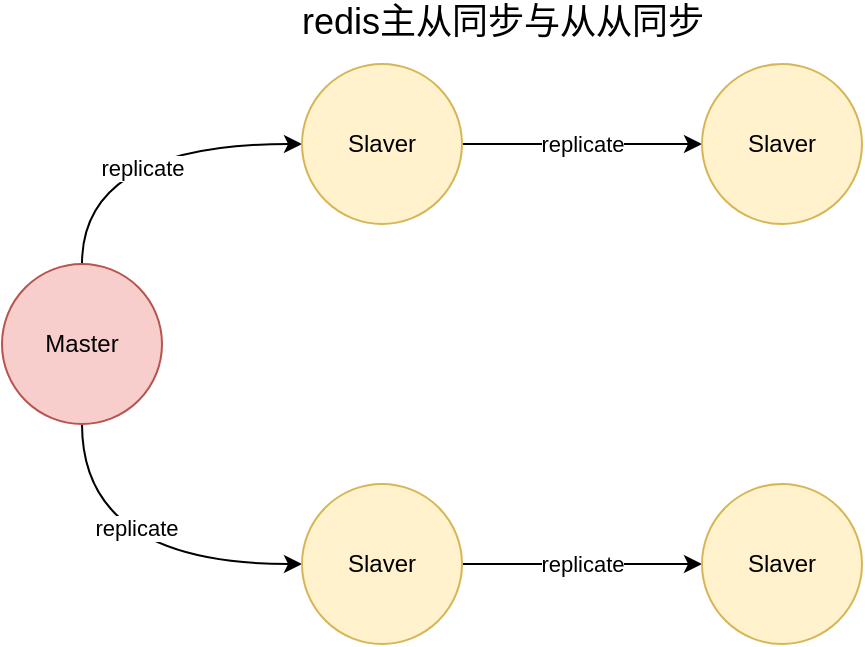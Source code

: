<mxfile version="13.10.6" type="github">
  <diagram id="9yFVqNlwCsdv33wXGpsy" name="第 1 页">
    <mxGraphModel dx="782" dy="437" grid="1" gridSize="10" guides="1" tooltips="1" connect="1" arrows="1" fold="1" page="1" pageScale="1" pageWidth="1600" pageHeight="900" math="0" shadow="0">
      <root>
        <mxCell id="0" />
        <mxCell id="1" parent="0" />
        <mxCell id="VTMaBM5SVqlO5lvaNQLv-6" style="edgeStyle=orthogonalEdgeStyle;curved=1;rounded=0;orthogonalLoop=1;jettySize=auto;html=1;entryX=0;entryY=0.5;entryDx=0;entryDy=0;" edge="1" parent="1" source="VTMaBM5SVqlO5lvaNQLv-1" target="VTMaBM5SVqlO5lvaNQLv-2">
          <mxGeometry relative="1" as="geometry">
            <Array as="points">
              <mxPoint x="130" y="111" />
            </Array>
          </mxGeometry>
        </mxCell>
        <mxCell id="VTMaBM5SVqlO5lvaNQLv-7" value="replicate" style="edgeLabel;html=1;align=center;verticalAlign=middle;resizable=0;points=[];" vertex="1" connectable="0" parent="VTMaBM5SVqlO5lvaNQLv-6">
          <mxGeometry x="0.055" y="-12" relative="1" as="geometry">
            <mxPoint as="offset" />
          </mxGeometry>
        </mxCell>
        <mxCell id="VTMaBM5SVqlO5lvaNQLv-8" style="edgeStyle=orthogonalEdgeStyle;curved=1;rounded=0;orthogonalLoop=1;jettySize=auto;html=1;entryX=0;entryY=0.5;entryDx=0;entryDy=0;" edge="1" parent="1" source="VTMaBM5SVqlO5lvaNQLv-1" target="VTMaBM5SVqlO5lvaNQLv-4">
          <mxGeometry relative="1" as="geometry">
            <Array as="points">
              <mxPoint x="130" y="321" />
            </Array>
          </mxGeometry>
        </mxCell>
        <mxCell id="VTMaBM5SVqlO5lvaNQLv-9" value="replicate" style="edgeLabel;html=1;align=center;verticalAlign=middle;resizable=0;points=[];" vertex="1" connectable="0" parent="VTMaBM5SVqlO5lvaNQLv-8">
          <mxGeometry x="0.074" y="18" relative="1" as="geometry">
            <mxPoint as="offset" />
          </mxGeometry>
        </mxCell>
        <mxCell id="VTMaBM5SVqlO5lvaNQLv-1" value="Master" style="ellipse;whiteSpace=wrap;html=1;aspect=fixed;fillColor=#f8cecc;strokeColor=#b85450;" vertex="1" parent="1">
          <mxGeometry x="90" y="171" width="80" height="80" as="geometry" />
        </mxCell>
        <mxCell id="VTMaBM5SVqlO5lvaNQLv-10" value="replicate" style="edgeStyle=orthogonalEdgeStyle;curved=1;rounded=0;orthogonalLoop=1;jettySize=auto;html=1;" edge="1" parent="1" source="VTMaBM5SVqlO5lvaNQLv-2" target="VTMaBM5SVqlO5lvaNQLv-3">
          <mxGeometry relative="1" as="geometry" />
        </mxCell>
        <mxCell id="VTMaBM5SVqlO5lvaNQLv-2" value="Slaver" style="ellipse;whiteSpace=wrap;html=1;aspect=fixed;fillColor=#fff2cc;strokeColor=#d6b656;" vertex="1" parent="1">
          <mxGeometry x="240" y="71" width="80" height="80" as="geometry" />
        </mxCell>
        <mxCell id="VTMaBM5SVqlO5lvaNQLv-3" value="Slaver" style="ellipse;whiteSpace=wrap;html=1;aspect=fixed;fillColor=#fff2cc;strokeColor=#d6b656;" vertex="1" parent="1">
          <mxGeometry x="440" y="71" width="80" height="80" as="geometry" />
        </mxCell>
        <mxCell id="VTMaBM5SVqlO5lvaNQLv-11" value="replicate" style="edgeStyle=orthogonalEdgeStyle;curved=1;rounded=0;orthogonalLoop=1;jettySize=auto;html=1;" edge="1" parent="1" source="VTMaBM5SVqlO5lvaNQLv-4" target="VTMaBM5SVqlO5lvaNQLv-5">
          <mxGeometry relative="1" as="geometry" />
        </mxCell>
        <mxCell id="VTMaBM5SVqlO5lvaNQLv-4" value="Slaver" style="ellipse;whiteSpace=wrap;html=1;aspect=fixed;fillColor=#fff2cc;strokeColor=#d6b656;" vertex="1" parent="1">
          <mxGeometry x="240" y="281" width="80" height="80" as="geometry" />
        </mxCell>
        <mxCell id="VTMaBM5SVqlO5lvaNQLv-5" value="Slaver" style="ellipse;whiteSpace=wrap;html=1;aspect=fixed;fillColor=#fff2cc;strokeColor=#d6b656;" vertex="1" parent="1">
          <mxGeometry x="440" y="281" width="80" height="80" as="geometry" />
        </mxCell>
        <mxCell id="VTMaBM5SVqlO5lvaNQLv-15" value="&lt;font style=&quot;font-size: 18px&quot;&gt;redis主从同步与从从同步&lt;/font&gt;" style="text;html=1;align=center;verticalAlign=middle;resizable=0;points=[];autosize=1;" vertex="1" parent="1">
          <mxGeometry x="230" y="40" width="220" height="20" as="geometry" />
        </mxCell>
      </root>
    </mxGraphModel>
  </diagram>
</mxfile>
